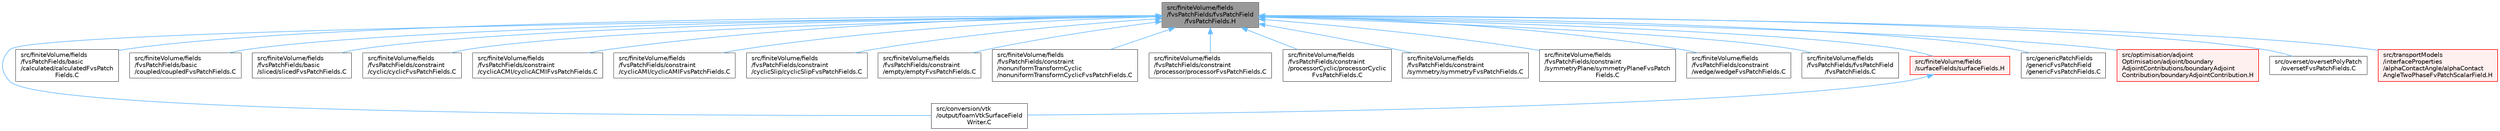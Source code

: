 digraph "src/finiteVolume/fields/fvsPatchFields/fvsPatchField/fvsPatchFields.H"
{
 // LATEX_PDF_SIZE
  bgcolor="transparent";
  edge [fontname=Helvetica,fontsize=10,labelfontname=Helvetica,labelfontsize=10];
  node [fontname=Helvetica,fontsize=10,shape=box,height=0.2,width=0.4];
  Node1 [id="Node000001",label="src/finiteVolume/fields\l/fvsPatchFields/fvsPatchField\l/fvsPatchFields.H",height=0.2,width=0.4,color="gray40", fillcolor="grey60", style="filled", fontcolor="black",tooltip=" "];
  Node1 -> Node2 [id="edge1_Node000001_Node000002",dir="back",color="steelblue1",style="solid",tooltip=" "];
  Node2 [id="Node000002",label="src/conversion/vtk\l/output/foamVtkSurfaceField\lWriter.C",height=0.2,width=0.4,color="grey40", fillcolor="white", style="filled",URL="$foamVtkSurfaceFieldWriter_8C.html",tooltip=" "];
  Node1 -> Node3 [id="edge2_Node000001_Node000003",dir="back",color="steelblue1",style="solid",tooltip=" "];
  Node3 [id="Node000003",label="src/finiteVolume/fields\l/fvsPatchFields/basic\l/calculated/calculatedFvsPatch\lFields.C",height=0.2,width=0.4,color="grey40", fillcolor="white", style="filled",URL="$calculatedFvsPatchFields_8C.html",tooltip=" "];
  Node1 -> Node4 [id="edge3_Node000001_Node000004",dir="back",color="steelblue1",style="solid",tooltip=" "];
  Node4 [id="Node000004",label="src/finiteVolume/fields\l/fvsPatchFields/basic\l/coupled/coupledFvsPatchFields.C",height=0.2,width=0.4,color="grey40", fillcolor="white", style="filled",URL="$coupledFvsPatchFields_8C.html",tooltip=" "];
  Node1 -> Node5 [id="edge4_Node000001_Node000005",dir="back",color="steelblue1",style="solid",tooltip=" "];
  Node5 [id="Node000005",label="src/finiteVolume/fields\l/fvsPatchFields/basic\l/sliced/slicedFvsPatchFields.C",height=0.2,width=0.4,color="grey40", fillcolor="white", style="filled",URL="$slicedFvsPatchFields_8C.html",tooltip=" "];
  Node1 -> Node6 [id="edge5_Node000001_Node000006",dir="back",color="steelblue1",style="solid",tooltip=" "];
  Node6 [id="Node000006",label="src/finiteVolume/fields\l/fvsPatchFields/constraint\l/cyclic/cyclicFvsPatchFields.C",height=0.2,width=0.4,color="grey40", fillcolor="white", style="filled",URL="$cyclicFvsPatchFields_8C.html",tooltip=" "];
  Node1 -> Node7 [id="edge6_Node000001_Node000007",dir="back",color="steelblue1",style="solid",tooltip=" "];
  Node7 [id="Node000007",label="src/finiteVolume/fields\l/fvsPatchFields/constraint\l/cyclicACMI/cyclicACMIFvsPatchFields.C",height=0.2,width=0.4,color="grey40", fillcolor="white", style="filled",URL="$cyclicACMIFvsPatchFields_8C.html",tooltip=" "];
  Node1 -> Node8 [id="edge7_Node000001_Node000008",dir="back",color="steelblue1",style="solid",tooltip=" "];
  Node8 [id="Node000008",label="src/finiteVolume/fields\l/fvsPatchFields/constraint\l/cyclicAMI/cyclicAMIFvsPatchFields.C",height=0.2,width=0.4,color="grey40", fillcolor="white", style="filled",URL="$cyclicAMIFvsPatchFields_8C.html",tooltip=" "];
  Node1 -> Node9 [id="edge8_Node000001_Node000009",dir="back",color="steelblue1",style="solid",tooltip=" "];
  Node9 [id="Node000009",label="src/finiteVolume/fields\l/fvsPatchFields/constraint\l/cyclicSlip/cyclicSlipFvsPatchFields.C",height=0.2,width=0.4,color="grey40", fillcolor="white", style="filled",URL="$cyclicSlipFvsPatchFields_8C.html",tooltip=" "];
  Node1 -> Node10 [id="edge9_Node000001_Node000010",dir="back",color="steelblue1",style="solid",tooltip=" "];
  Node10 [id="Node000010",label="src/finiteVolume/fields\l/fvsPatchFields/constraint\l/empty/emptyFvsPatchFields.C",height=0.2,width=0.4,color="grey40", fillcolor="white", style="filled",URL="$emptyFvsPatchFields_8C.html",tooltip=" "];
  Node1 -> Node11 [id="edge10_Node000001_Node000011",dir="back",color="steelblue1",style="solid",tooltip=" "];
  Node11 [id="Node000011",label="src/finiteVolume/fields\l/fvsPatchFields/constraint\l/nonuniformTransformCyclic\l/nonuniformTransformCyclicFvsPatchFields.C",height=0.2,width=0.4,color="grey40", fillcolor="white", style="filled",URL="$nonuniformTransformCyclicFvsPatchFields_8C.html",tooltip=" "];
  Node1 -> Node12 [id="edge11_Node000001_Node000012",dir="back",color="steelblue1",style="solid",tooltip=" "];
  Node12 [id="Node000012",label="src/finiteVolume/fields\l/fvsPatchFields/constraint\l/processor/processorFvsPatchFields.C",height=0.2,width=0.4,color="grey40", fillcolor="white", style="filled",URL="$processorFvsPatchFields_8C.html",tooltip=" "];
  Node1 -> Node13 [id="edge12_Node000001_Node000013",dir="back",color="steelblue1",style="solid",tooltip=" "];
  Node13 [id="Node000013",label="src/finiteVolume/fields\l/fvsPatchFields/constraint\l/processorCyclic/processorCyclic\lFvsPatchFields.C",height=0.2,width=0.4,color="grey40", fillcolor="white", style="filled",URL="$processorCyclicFvsPatchFields_8C.html",tooltip=" "];
  Node1 -> Node14 [id="edge13_Node000001_Node000014",dir="back",color="steelblue1",style="solid",tooltip=" "];
  Node14 [id="Node000014",label="src/finiteVolume/fields\l/fvsPatchFields/constraint\l/symmetry/symmetryFvsPatchFields.C",height=0.2,width=0.4,color="grey40", fillcolor="white", style="filled",URL="$symmetryFvsPatchFields_8C.html",tooltip=" "];
  Node1 -> Node15 [id="edge14_Node000001_Node000015",dir="back",color="steelblue1",style="solid",tooltip=" "];
  Node15 [id="Node000015",label="src/finiteVolume/fields\l/fvsPatchFields/constraint\l/symmetryPlane/symmetryPlaneFvsPatch\lFields.C",height=0.2,width=0.4,color="grey40", fillcolor="white", style="filled",URL="$symmetryPlaneFvsPatchFields_8C.html",tooltip=" "];
  Node1 -> Node16 [id="edge15_Node000001_Node000016",dir="back",color="steelblue1",style="solid",tooltip=" "];
  Node16 [id="Node000016",label="src/finiteVolume/fields\l/fvsPatchFields/constraint\l/wedge/wedgeFvsPatchFields.C",height=0.2,width=0.4,color="grey40", fillcolor="white", style="filled",URL="$wedgeFvsPatchFields_8C.html",tooltip=" "];
  Node1 -> Node17 [id="edge16_Node000001_Node000017",dir="back",color="steelblue1",style="solid",tooltip=" "];
  Node17 [id="Node000017",label="src/finiteVolume/fields\l/fvsPatchFields/fvsPatchField\l/fvsPatchFields.C",height=0.2,width=0.4,color="grey40", fillcolor="white", style="filled",URL="$fvsPatchFields_8C.html",tooltip=" "];
  Node1 -> Node18 [id="edge17_Node000001_Node000018",dir="back",color="steelblue1",style="solid",tooltip=" "];
  Node18 [id="Node000018",label="src/finiteVolume/fields\l/surfaceFields/surfaceFields.H",height=0.2,width=0.4,color="red", fillcolor="#FFF0F0", style="filled",URL="$surfaceFields_8H.html",tooltip="Foam::surfaceFields."];
  Node18 -> Node2 [id="edge18_Node000018_Node000002",dir="back",color="steelblue1",style="solid",tooltip=" "];
  Node1 -> Node1066 [id="edge19_Node000001_Node001066",dir="back",color="steelblue1",style="solid",tooltip=" "];
  Node1066 [id="Node001066",label="src/genericPatchFields\l/genericFvsPatchField\l/genericFvsPatchFields.C",height=0.2,width=0.4,color="grey40", fillcolor="white", style="filled",URL="$genericFvsPatchFields_8C.html",tooltip=" "];
  Node1 -> Node1067 [id="edge20_Node000001_Node001067",dir="back",color="steelblue1",style="solid",tooltip=" "];
  Node1067 [id="Node001067",label="src/optimisation/adjoint\lOptimisation/adjoint/boundary\lAdjointContributions/boundaryAdjoint\lContribution/boundaryAdjointContribution.H",height=0.2,width=0.4,color="red", fillcolor="#FFF0F0", style="filled",URL="$boundaryAdjointContribution_8H.html",tooltip=" "];
  Node1 -> Node1069 [id="edge21_Node000001_Node001069",dir="back",color="steelblue1",style="solid",tooltip=" "];
  Node1069 [id="Node001069",label="src/overset/oversetPolyPatch\l/oversetFvsPatchFields.C",height=0.2,width=0.4,color="grey40", fillcolor="white", style="filled",URL="$oversetFvsPatchFields_8C.html",tooltip=" "];
  Node1 -> Node1070 [id="edge22_Node000001_Node001070",dir="back",color="steelblue1",style="solid",tooltip=" "];
  Node1070 [id="Node001070",label="src/transportModels\l/interfaceProperties\l/alphaContactAngle/alphaContact\lAngleTwoPhaseFvPatchScalarField.H",height=0.2,width=0.4,color="red", fillcolor="#FFF0F0", style="filled",URL="$alphaContactAngleTwoPhaseFvPatchScalarField_8H.html",tooltip=" "];
}
